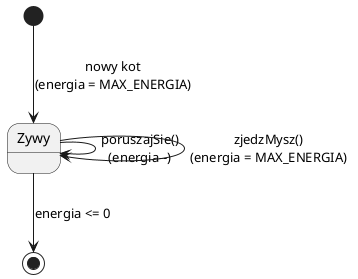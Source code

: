 @startuml
[*] --> Zywy : nowy kot\n(energia = MAX_ENERGIA)
Zywy --> Zywy : poruszajSie()\n(energia--)
Zywy --> Zywy : zjedzMysz()\n(energia = MAX_ENERGIA)
Zywy --> [*] : energia <= 0
@enduml